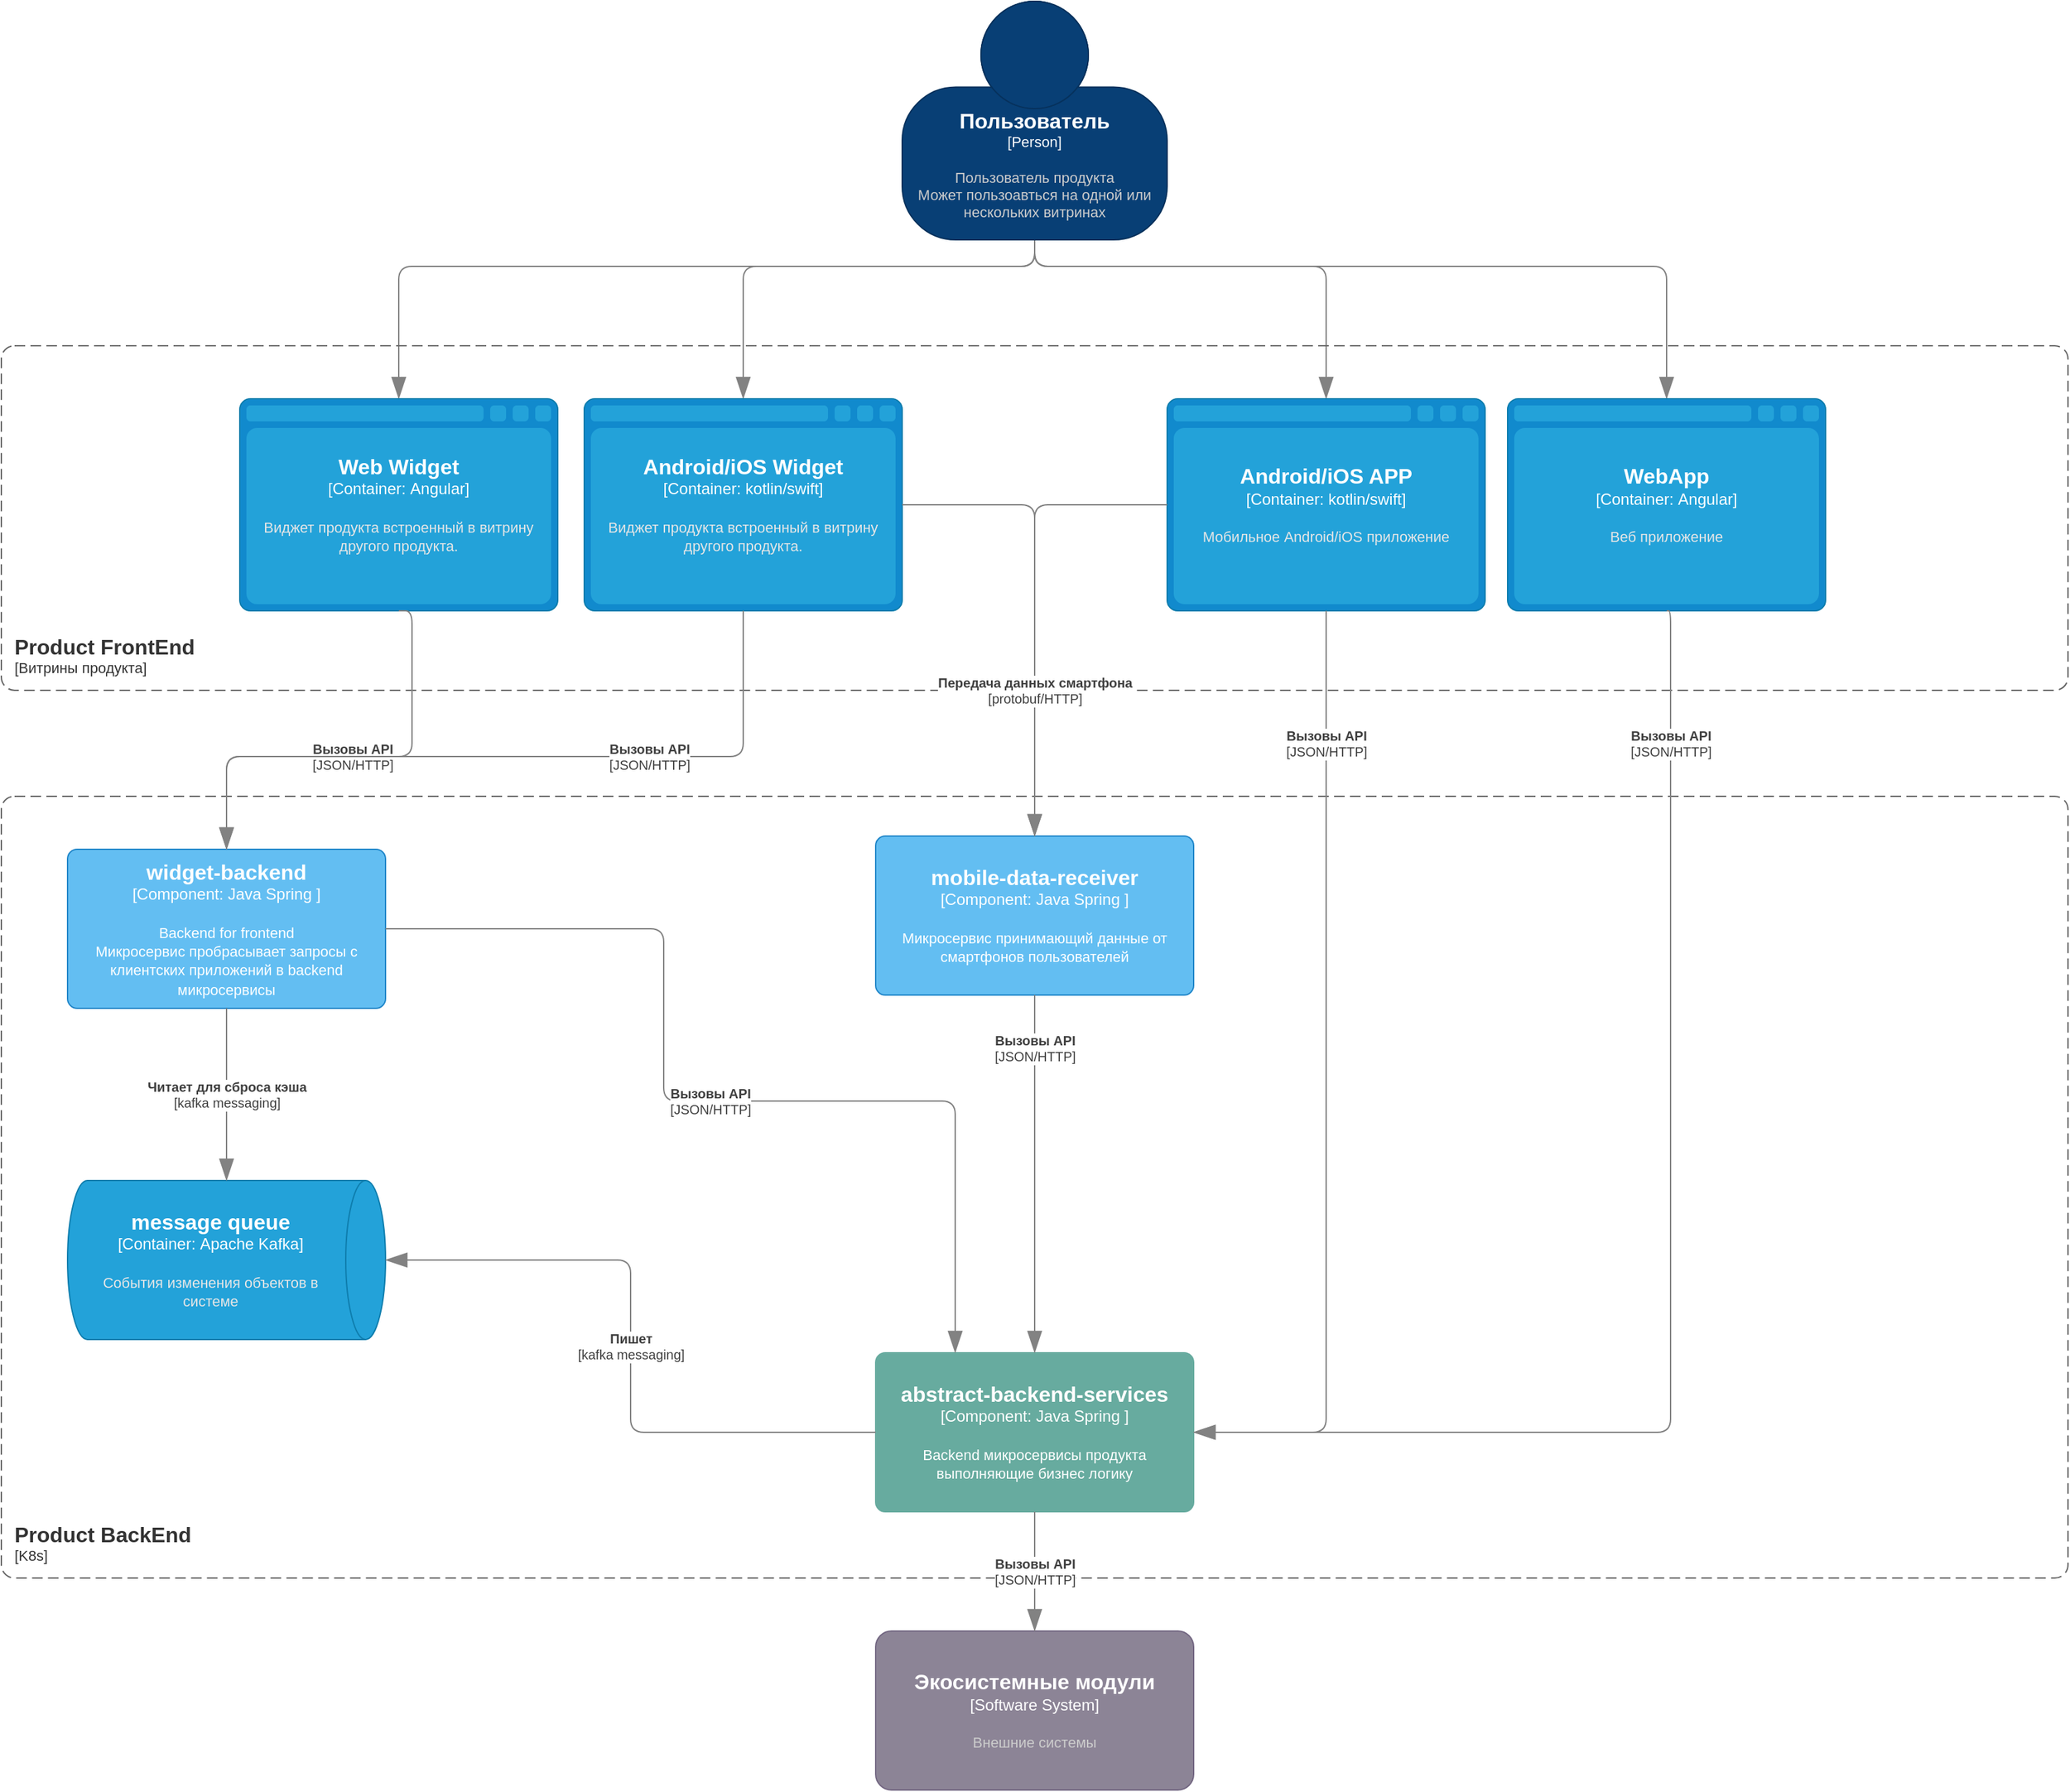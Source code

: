 <mxfile version="21.6.8" type="device">
  <diagram name="Context_as_is" id="deWdifS-rSlo5qUW4Acy">
    <mxGraphModel dx="3131" dy="2498" grid="1" gridSize="10" guides="1" tooltips="1" connect="1" arrows="1" fold="1" page="1" pageScale="1" pageWidth="827" pageHeight="1169" math="0" shadow="0">
      <root>
        <mxCell id="0" />
        <mxCell id="1" parent="0" />
        <mxCell id="duHwAZGzEJbb8djdLz9G-42" style="edgeStyle=orthogonalEdgeStyle;shape=connector;rounded=1;jumpStyle=none;jumpSize=16;orthogonalLoop=1;jettySize=auto;html=1;entryX=0.5;entryY=0;entryDx=0;entryDy=0;entryPerimeter=0;labelBackgroundColor=default;strokeColor=#828282;strokeWidth=1;fontFamily=Helvetica;fontSize=10;fontColor=#404040;endArrow=blockThin;endFill=1;startSize=14;endSize=14;elbow=vertical;" edge="1" parent="1" source="duHwAZGzEJbb8djdLz9G-1" target="duHwAZGzEJbb8djdLz9G-19">
          <mxGeometry relative="1" as="geometry">
            <Array as="points">
              <mxPoint x="470" y="-550" />
              <mxPoint x="-10" y="-550" />
            </Array>
          </mxGeometry>
        </mxCell>
        <mxCell id="duHwAZGzEJbb8djdLz9G-43" style="edgeStyle=orthogonalEdgeStyle;shape=connector;rounded=1;jumpStyle=none;jumpSize=16;orthogonalLoop=1;jettySize=auto;html=1;entryX=0.5;entryY=0;entryDx=0;entryDy=0;entryPerimeter=0;labelBackgroundColor=default;strokeColor=#828282;strokeWidth=1;fontFamily=Helvetica;fontSize=10;fontColor=#404040;endArrow=blockThin;endFill=1;startSize=14;endSize=14;elbow=vertical;" edge="1" parent="1" source="duHwAZGzEJbb8djdLz9G-1" target="duHwAZGzEJbb8djdLz9G-16">
          <mxGeometry relative="1" as="geometry">
            <Array as="points">
              <mxPoint x="470" y="-550" />
              <mxPoint x="250" y="-550" />
            </Array>
          </mxGeometry>
        </mxCell>
        <mxCell id="duHwAZGzEJbb8djdLz9G-45" style="edgeStyle=orthogonalEdgeStyle;shape=connector;rounded=1;jumpStyle=none;jumpSize=16;orthogonalLoop=1;jettySize=auto;html=1;entryX=0.5;entryY=0;entryDx=0;entryDy=0;entryPerimeter=0;labelBackgroundColor=default;strokeColor=#828282;strokeWidth=1;fontFamily=Helvetica;fontSize=10;fontColor=#404040;endArrow=blockThin;endFill=1;startSize=14;endSize=14;elbow=vertical;" edge="1" parent="1" source="duHwAZGzEJbb8djdLz9G-1" target="duHwAZGzEJbb8djdLz9G-4">
          <mxGeometry relative="1" as="geometry">
            <Array as="points">
              <mxPoint x="470" y="-550" />
              <mxPoint x="947" y="-550" />
            </Array>
          </mxGeometry>
        </mxCell>
        <mxCell id="duHwAZGzEJbb8djdLz9G-46" style="edgeStyle=orthogonalEdgeStyle;shape=connector;rounded=1;jumpStyle=none;jumpSize=16;orthogonalLoop=1;jettySize=auto;html=1;entryX=0.5;entryY=0;entryDx=0;entryDy=0;entryPerimeter=0;labelBackgroundColor=default;strokeColor=#828282;strokeWidth=1;fontFamily=Helvetica;fontSize=10;fontColor=#404040;endArrow=blockThin;endFill=1;startSize=14;endSize=14;elbow=vertical;" edge="1" parent="1" source="duHwAZGzEJbb8djdLz9G-1" target="duHwAZGzEJbb8djdLz9G-15">
          <mxGeometry relative="1" as="geometry">
            <Array as="points">
              <mxPoint x="470" y="-550" />
              <mxPoint x="690" y="-550" />
            </Array>
          </mxGeometry>
        </mxCell>
        <object placeholders="1" c4Name="Пользователь" c4Type="Person" c4Description="Пользователь продукта&#xa;Может пользоавться на одной или нескольких витринах" label="&lt;font style=&quot;font-size: 16px&quot;&gt;&lt;b&gt;%c4Name%&lt;/b&gt;&lt;/font&gt;&lt;div&gt;[%c4Type%]&lt;/div&gt;&lt;br&gt;&lt;div&gt;&lt;font style=&quot;font-size: 11px&quot;&gt;&lt;font color=&quot;#cccccc&quot;&gt;%c4Description%&lt;/font&gt;&lt;/div&gt;" id="duHwAZGzEJbb8djdLz9G-1">
          <mxCell style="html=1;fontSize=11;dashed=0;whiteSpace=wrap;fillColor=#083F75;strokeColor=#06315C;fontColor=#ffffff;shape=mxgraph.c4.person2;align=center;metaEdit=1;points=[[0.5,0,0],[1,0.5,0],[1,0.75,0],[0.75,1,0],[0.5,1,0],[0.25,1,0],[0,0.75,0],[0,0.5,0]];resizable=0;" vertex="1" parent="1">
            <mxGeometry x="370" y="-750" width="200" height="180" as="geometry" />
          </mxCell>
        </object>
        <object placeholders="1" c4Name="Экосистемные модули" c4Type="Software System" c4Description="Внешние системы" label="&lt;font style=&quot;font-size: 16px&quot;&gt;&lt;b&gt;%c4Name%&lt;/b&gt;&lt;/font&gt;&lt;div&gt;[%c4Type%]&lt;/div&gt;&lt;br&gt;&lt;div&gt;&lt;font style=&quot;font-size: 11px&quot;&gt;&lt;font color=&quot;#cccccc&quot;&gt;%c4Description%&lt;/font&gt;&lt;/div&gt;" id="duHwAZGzEJbb8djdLz9G-3">
          <mxCell style="rounded=1;whiteSpace=wrap;html=1;labelBackgroundColor=none;fillColor=#8C8496;fontColor=#ffffff;align=center;arcSize=10;strokeColor=#736782;metaEdit=1;resizable=0;points=[[0.25,0,0],[0.5,0,0],[0.75,0,0],[1,0.25,0],[1,0.5,0],[1,0.75,0],[0.75,1,0],[0.5,1,0],[0.25,1,0],[0,0.75,0],[0,0.5,0],[0,0.25,0]];" vertex="1" parent="1">
            <mxGeometry x="350" y="480" width="240" height="120" as="geometry" />
          </mxCell>
        </object>
        <object placeholders="1" c4Type="WebApp" c4Container="Container" c4Technology="Angular" c4Description="Веб приложение" label="&lt;font style=&quot;font-size: 16px&quot;&gt;&lt;b&gt;%c4Type%&lt;/b&gt;&lt;/font&gt;&lt;div&gt;[%c4Container%:&amp;nbsp;%c4Technology%]&lt;/div&gt;&lt;br&gt;&lt;div&gt;&lt;font style=&quot;font-size: 11px&quot;&gt;&lt;font color=&quot;#E6E6E6&quot;&gt;%c4Description%&lt;/font&gt;&lt;/div&gt;" id="duHwAZGzEJbb8djdLz9G-4">
          <mxCell style="shape=mxgraph.c4.webBrowserContainer2;whiteSpace=wrap;html=1;boundedLbl=1;rounded=0;labelBackgroundColor=none;strokeColor=#118ACD;fillColor=#23A2D9;strokeColor=#118ACD;strokeColor2=#0E7DAD;fontSize=12;fontColor=#ffffff;align=center;metaEdit=1;points=[[0.5,0,0],[1,0.25,0],[1,0.5,0],[1,0.75,0],[0.5,1,0],[0,0.75,0],[0,0.5,0],[0,0.25,0]];resizable=0;" vertex="1" parent="1">
            <mxGeometry x="827" y="-450" width="240" height="160" as="geometry" />
          </mxCell>
        </object>
        <object placeholders="1" c4Type="Android/iOS APP" c4Container="Container" c4Technology="kotlin/swift" c4Description="Мобильное Android/iOS приложение" label="&lt;font style=&quot;font-size: 16px&quot;&gt;&lt;b&gt;%c4Type%&lt;/b&gt;&lt;/font&gt;&lt;div&gt;[%c4Container%:&amp;nbsp;%c4Technology%]&lt;/div&gt;&lt;br&gt;&lt;div&gt;&lt;font style=&quot;font-size: 11px&quot;&gt;&lt;font color=&quot;#E6E6E6&quot;&gt;%c4Description%&lt;/font&gt;&lt;/div&gt;" id="duHwAZGzEJbb8djdLz9G-15">
          <mxCell style="shape=mxgraph.c4.webBrowserContainer2;whiteSpace=wrap;html=1;boundedLbl=1;rounded=0;labelBackgroundColor=none;strokeColor=#118ACD;fillColor=#23A2D9;strokeColor=#118ACD;strokeColor2=#0E7DAD;fontSize=12;fontColor=#ffffff;align=center;metaEdit=1;points=[[0.5,0,0],[1,0.25,0],[1,0.5,0],[1,0.75,0],[0.5,1,0],[0,0.75,0],[0,0.5,0],[0,0.25,0]];resizable=0;" vertex="1" parent="1">
            <mxGeometry x="570" y="-450" width="240" height="160" as="geometry" />
          </mxCell>
        </object>
        <object placeholders="1" c4Type="Android/iOS Widget" c4Container="Container" c4Technology="kotlin/swift" c4Description="Виджет продукта встроенный в витрину другого продукта." label="&lt;font style=&quot;font-size: 16px&quot;&gt;&lt;b&gt;%c4Type%&lt;/b&gt;&lt;/font&gt;&lt;div&gt;[%c4Container%:&amp;nbsp;%c4Technology%]&lt;/div&gt;&lt;br&gt;&lt;div&gt;&lt;font style=&quot;font-size: 11px&quot;&gt;&lt;font color=&quot;#E6E6E6&quot;&gt;%c4Description%&lt;/font&gt;&lt;/div&gt;" id="duHwAZGzEJbb8djdLz9G-16">
          <mxCell style="shape=mxgraph.c4.webBrowserContainer2;whiteSpace=wrap;html=1;boundedLbl=1;rounded=0;labelBackgroundColor=none;strokeColor=#118ACD;fillColor=#23A2D9;strokeColor=#118ACD;strokeColor2=#0E7DAD;fontSize=12;fontColor=#ffffff;align=center;metaEdit=1;points=[[0.5,0,0],[1,0.25,0],[1,0.5,0],[1,0.75,0],[0.5,1,0],[0,0.75,0],[0,0.5,0],[0,0.25,0]];resizable=0;" vertex="1" parent="1">
            <mxGeometry x="130" y="-450" width="240" height="160" as="geometry" />
          </mxCell>
        </object>
        <object placeholders="1" c4Type="Web Widget" c4Container="Container" c4Technology="Angular" c4Description="Виджет продукта встроенный в витрину другого продукта." label="&lt;font style=&quot;font-size: 16px&quot;&gt;&lt;b&gt;%c4Type%&lt;/b&gt;&lt;/font&gt;&lt;div&gt;[%c4Container%:&amp;nbsp;%c4Technology%]&lt;/div&gt;&lt;br&gt;&lt;div&gt;&lt;font style=&quot;font-size: 11px&quot;&gt;&lt;font color=&quot;#E6E6E6&quot;&gt;%c4Description%&lt;/font&gt;&lt;/div&gt;" id="duHwAZGzEJbb8djdLz9G-19">
          <mxCell style="shape=mxgraph.c4.webBrowserContainer2;whiteSpace=wrap;html=1;boundedLbl=1;rounded=0;labelBackgroundColor=none;strokeColor=#118ACD;fillColor=#23A2D9;strokeColor=#118ACD;strokeColor2=#0E7DAD;fontSize=12;fontColor=#ffffff;align=center;metaEdit=1;points=[[0.5,0,0],[1,0.25,0],[1,0.5,0],[1,0.75,0],[0.5,1,0],[0,0.75,0],[0,0.5,0],[0,0.25,0]];resizable=0;" vertex="1" parent="1">
            <mxGeometry x="-130" y="-450" width="240" height="160" as="geometry" />
          </mxCell>
        </object>
        <object placeholders="1" c4Name="Product BackEnd" c4Type="SystemScopeBoundary" c4Application="K8s" label="&lt;font style=&quot;font-size: 16px&quot;&gt;&lt;b&gt;&lt;div style=&quot;text-align: left&quot;&gt;%c4Name%&lt;/div&gt;&lt;/b&gt;&lt;/font&gt;&lt;div style=&quot;text-align: left&quot;&gt;[%c4Application%]&lt;/div&gt;" id="duHwAZGzEJbb8djdLz9G-20">
          <mxCell style="rounded=1;fontSize=11;whiteSpace=wrap;html=1;dashed=1;arcSize=20;fillColor=none;strokeColor=#666666;fontColor=#333333;labelBackgroundColor=none;align=left;verticalAlign=bottom;labelBorderColor=none;spacingTop=0;spacing=10;dashPattern=8 4;metaEdit=1;rotatable=0;perimeter=rectanglePerimeter;noLabel=0;labelPadding=0;allowArrows=0;connectable=0;expand=0;recursiveResize=0;editable=1;pointerEvents=0;absoluteArcSize=1;points=[[0.25,0,0],[0.5,0,0],[0.75,0,0],[1,0.25,0],[1,0.5,0],[1,0.75,0],[0.75,1,0],[0.5,1,0],[0.25,1,0],[0,0.75,0],[0,0.5,0],[0,0.25,0]];" vertex="1" parent="1">
            <mxGeometry x="-310" y="-150" width="1560" height="590" as="geometry" />
          </mxCell>
        </object>
        <object placeholders="1" c4Name="abstract-backend-services" c4Type="Component" c4Technology="Java Spring " c4Description="Backend микросервисы продукта выполняющие бизнес логику" label="&lt;font style=&quot;font-size: 16px&quot;&gt;&lt;b&gt;%c4Name%&lt;/b&gt;&lt;/font&gt;&lt;div&gt;[%c4Type%: %c4Technology%]&lt;/div&gt;&lt;br&gt;&lt;div&gt;&lt;font style=&quot;font-size: 11px&quot;&gt;%c4Description%&lt;/font&gt;&lt;/div&gt;" id="duHwAZGzEJbb8djdLz9G-22">
          <mxCell style="rounded=1;whiteSpace=wrap;html=1;labelBackgroundColor=none;fillColor=#67AB9F;fontColor=#ffffff;align=center;arcSize=6;strokeColor=#67AB9F;metaEdit=1;resizable=0;points=[[0.25,0,0],[0.5,0,0],[0.75,0,0],[1,0.25,0],[1,0.5,0],[1,0.75,0],[0.75,1,0],[0.5,1,0],[0.25,1,0],[0,0.75,0],[0,0.5,0],[0,0.25,0]];" vertex="1" parent="1">
            <mxGeometry x="350" y="270" width="240" height="120" as="geometry" />
          </mxCell>
        </object>
        <object placeholders="1" c4Name="widget-backend" c4Type="Component" c4Technology="Java Spring " c4Description="Backend for frontend &#xa;Микросервис пробрасывает запросы с клиентских приложений в backend микросервисы" label="&lt;font style=&quot;font-size: 16px&quot;&gt;&lt;b&gt;%c4Name%&lt;/b&gt;&lt;/font&gt;&lt;div&gt;[%c4Type%: %c4Technology%]&lt;/div&gt;&lt;br&gt;&lt;div&gt;&lt;font style=&quot;font-size: 11px&quot;&gt;%c4Description%&lt;/font&gt;&lt;/div&gt;" id="duHwAZGzEJbb8djdLz9G-24">
          <mxCell style="rounded=1;whiteSpace=wrap;html=1;labelBackgroundColor=none;fillColor=#63BEF2;fontColor=#ffffff;align=center;arcSize=6;strokeColor=#2086C9;metaEdit=1;resizable=0;points=[[0.25,0,0],[0.5,0,0],[0.75,0,0],[1,0.25,0],[1,0.5,0],[1,0.75,0],[0.75,1,0],[0.5,1,0],[0.25,1,0],[0,0.75,0],[0,0.5,0],[0,0.25,0]];" vertex="1" parent="1">
            <mxGeometry x="-260" y="-110" width="240" height="120" as="geometry" />
          </mxCell>
        </object>
        <object placeholders="1" c4Name="Product FrontEnd" c4Type="SystemScopeBoundary" c4Application="Витрины продукта" label="&lt;font style=&quot;font-size: 16px&quot;&gt;&lt;b&gt;&lt;div style=&quot;text-align: left&quot;&gt;%c4Name%&lt;/div&gt;&lt;/b&gt;&lt;/font&gt;&lt;div style=&quot;text-align: left&quot;&gt;[%c4Application%]&lt;/div&gt;" id="duHwAZGzEJbb8djdLz9G-25">
          <mxCell style="rounded=1;fontSize=11;whiteSpace=wrap;html=1;dashed=1;arcSize=20;fillColor=none;strokeColor=#666666;fontColor=#333333;labelBackgroundColor=none;align=left;verticalAlign=bottom;labelBorderColor=none;spacingTop=0;spacing=10;dashPattern=8 4;metaEdit=1;rotatable=0;perimeter=rectanglePerimeter;noLabel=0;labelPadding=0;allowArrows=0;connectable=0;expand=0;recursiveResize=0;editable=1;pointerEvents=0;absoluteArcSize=1;points=[[0.25,0,0],[0.5,0,0],[0.75,0,0],[1,0.25,0],[1,0.5,0],[1,0.75,0],[0.75,1,0],[0.5,1,0],[0.25,1,0],[0,0.75,0],[0,0.5,0],[0,0.25,0]];" vertex="1" parent="1">
            <mxGeometry x="-310" y="-490" width="1560" height="260" as="geometry" />
          </mxCell>
        </object>
        <object placeholders="1" c4Type="Relationship" c4Technology="JSON/HTTP" c4Description="Вызовы API" label="&lt;div style=&quot;text-align: left&quot;&gt;&lt;div style=&quot;text-align: center&quot;&gt;&lt;b&gt;%c4Description%&lt;/b&gt;&lt;/div&gt;&lt;div style=&quot;text-align: center&quot;&gt;[%c4Technology%]&lt;/div&gt;&lt;/div&gt;" id="duHwAZGzEJbb8djdLz9G-29">
          <mxCell style="endArrow=blockThin;html=1;fontSize=10;fontColor=#404040;strokeWidth=1;endFill=1;strokeColor=#828282;elbow=vertical;metaEdit=1;endSize=14;startSize=14;jumpStyle=none;jumpSize=16;edgeStyle=orthogonalEdgeStyle;exitX=0.5;exitY=1;exitDx=0;exitDy=0;exitPerimeter=0;entryX=0.5;entryY=0;entryDx=0;entryDy=0;entryPerimeter=0;rounded=1;" edge="1" parent="1" source="duHwAZGzEJbb8djdLz9G-19" target="duHwAZGzEJbb8djdLz9G-24">
            <mxGeometry width="240" relative="1" as="geometry">
              <mxPoint x="-90" y="-170" as="sourcePoint" />
              <mxPoint x="150" y="-170" as="targetPoint" />
              <Array as="points">
                <mxPoint y="-180" />
                <mxPoint x="-140" y="-180" />
              </Array>
            </mxGeometry>
          </mxCell>
        </object>
        <object placeholders="1" c4Type="Relationship" c4Technology="JSON/HTTP" c4Description="Вызовы API" label="&lt;div style=&quot;text-align: left&quot;&gt;&lt;div style=&quot;text-align: center&quot;&gt;&lt;b&gt;%c4Description%&lt;/b&gt;&lt;/div&gt;&lt;div style=&quot;text-align: center&quot;&gt;[%c4Technology%]&lt;/div&gt;&lt;/div&gt;" id="duHwAZGzEJbb8djdLz9G-32">
          <mxCell style="endArrow=blockThin;html=1;fontSize=10;fontColor=#404040;strokeWidth=1;endFill=1;strokeColor=#828282;elbow=vertical;metaEdit=1;endSize=14;startSize=14;jumpStyle=none;jumpSize=16;edgeStyle=orthogonalEdgeStyle;exitX=0.5;exitY=1;exitDx=0;exitDy=0;exitPerimeter=0;rounded=1;entryX=0.5;entryY=0;entryDx=0;entryDy=0;entryPerimeter=0;" edge="1" parent="1" source="duHwAZGzEJbb8djdLz9G-16" target="duHwAZGzEJbb8djdLz9G-24">
            <mxGeometry x="-0.364" width="240" relative="1" as="geometry">
              <mxPoint x="100" y="-190" as="sourcePoint" />
              <mxPoint x="510" y="-190" as="targetPoint" />
              <Array as="points">
                <mxPoint x="250" y="-180" />
                <mxPoint x="-140" y="-180" />
              </Array>
              <mxPoint as="offset" />
            </mxGeometry>
          </mxCell>
        </object>
        <object placeholders="1" c4Type="Relationship" c4Technology="JSON/HTTP" c4Description="Вызовы API" label="&lt;div style=&quot;text-align: left&quot;&gt;&lt;div style=&quot;text-align: center&quot;&gt;&lt;b&gt;%c4Description%&lt;/b&gt;&lt;/div&gt;&lt;div style=&quot;text-align: center&quot;&gt;[%c4Technology%]&lt;/div&gt;&lt;/div&gt;" id="duHwAZGzEJbb8djdLz9G-35">
          <mxCell style="endArrow=blockThin;html=1;fontSize=10;fontColor=#404040;strokeWidth=1;endFill=1;strokeColor=#828282;elbow=vertical;metaEdit=1;endSize=14;startSize=14;jumpStyle=none;jumpSize=16;edgeStyle=orthogonalEdgeStyle;rounded=1;entryX=0.25;entryY=0;entryDx=0;entryDy=0;entryPerimeter=0;exitX=1;exitY=0.5;exitDx=0;exitDy=0;exitPerimeter=0;" edge="1" parent="1" source="duHwAZGzEJbb8djdLz9G-24" target="duHwAZGzEJbb8djdLz9G-22">
            <mxGeometry width="240" relative="1" as="geometry">
              <mxPoint x="-70" y="40" as="sourcePoint" />
              <mxPoint x="-90" y="280" as="targetPoint" />
              <Array as="points">
                <mxPoint x="190" y="-50" />
                <mxPoint x="190" y="80" />
                <mxPoint x="410" y="80" />
              </Array>
            </mxGeometry>
          </mxCell>
        </object>
        <object placeholders="1" c4Type="message queue" c4Container="Container" c4Technology="Apache Kafka" c4Description="События изменения объектов в системе" label="&lt;font style=&quot;font-size: 16px&quot;&gt;&lt;b&gt;%c4Type%&lt;/b&gt;&lt;/font&gt;&lt;div&gt;[%c4Container%:&amp;nbsp;%c4Technology%]&lt;/div&gt;&lt;br&gt;&lt;div&gt;&lt;font style=&quot;font-size: 11px&quot;&gt;&lt;font color=&quot;#E6E6E6&quot;&gt;%c4Description%&lt;/font&gt;&lt;/div&gt;" id="duHwAZGzEJbb8djdLz9G-37">
          <mxCell style="shape=cylinder3;size=15;direction=south;whiteSpace=wrap;html=1;boundedLbl=1;rounded=0;labelBackgroundColor=none;fillColor=#23A2D9;fontSize=12;fontColor=#ffffff;align=center;strokeColor=#0E7DAD;metaEdit=1;points=[[0.5,0,0],[1,0.25,0],[1,0.5,0],[1,0.75,0],[0.5,1,0],[0,0.75,0],[0,0.5,0],[0,0.25,0]];resizable=0;fontFamily=Helvetica;" vertex="1" parent="1">
            <mxGeometry x="-260" y="140" width="240" height="120" as="geometry" />
          </mxCell>
        </object>
        <object placeholders="1" c4Type="Relationship" c4Technology="kafka messaging" c4Description="Пишет" label="&lt;div style=&quot;text-align: left&quot;&gt;&lt;div style=&quot;text-align: center&quot;&gt;&lt;b&gt;%c4Description%&lt;/b&gt;&lt;/div&gt;&lt;div style=&quot;text-align: center&quot;&gt;[%c4Technology%]&lt;/div&gt;&lt;/div&gt;" id="duHwAZGzEJbb8djdLz9G-39">
          <mxCell style="endArrow=blockThin;html=1;fontSize=10;fontColor=#404040;strokeWidth=1;endFill=1;strokeColor=#828282;elbow=vertical;metaEdit=1;endSize=14;startSize=14;jumpStyle=none;jumpSize=16;edgeStyle=orthogonalEdgeStyle;rounded=1;entryX=0.5;entryY=0;entryDx=0;entryDy=0;entryPerimeter=0;exitX=0;exitY=0.5;exitDx=0;exitDy=0;exitPerimeter=0;" edge="1" parent="1" source="duHwAZGzEJbb8djdLz9G-22" target="duHwAZGzEJbb8djdLz9G-37">
            <mxGeometry width="240" relative="1" as="geometry">
              <mxPoint x="-10" y="-40" as="sourcePoint" />
              <mxPoint x="260" y="100" as="targetPoint" />
            </mxGeometry>
          </mxCell>
        </object>
        <object placeholders="1" c4Type="Relationship" c4Technology="kafka messaging" c4Description="Читает для сброса кэша" label="&lt;div style=&quot;text-align: left&quot;&gt;&lt;div style=&quot;text-align: center&quot;&gt;&lt;b&gt;%c4Description%&lt;/b&gt;&lt;/div&gt;&lt;div style=&quot;text-align: center&quot;&gt;[%c4Technology%]&lt;/div&gt;&lt;/div&gt;" id="duHwAZGzEJbb8djdLz9G-40">
          <mxCell style="endArrow=blockThin;html=1;fontSize=10;fontColor=#404040;strokeWidth=1;endFill=1;strokeColor=#828282;elbow=vertical;metaEdit=1;endSize=14;startSize=14;jumpStyle=none;jumpSize=16;edgeStyle=orthogonalEdgeStyle;rounded=1;entryX=0;entryY=0.5;entryDx=0;entryDy=0;entryPerimeter=0;exitX=0.5;exitY=1;exitDx=0;exitDy=0;exitPerimeter=0;" edge="1" parent="1" source="duHwAZGzEJbb8djdLz9G-24" target="duHwAZGzEJbb8djdLz9G-37">
            <mxGeometry width="240" relative="1" as="geometry">
              <mxPoint x="-87" y="280" as="sourcePoint" />
              <mxPoint x="183" y="420" as="targetPoint" />
              <mxPoint as="offset" />
            </mxGeometry>
          </mxCell>
        </object>
        <object placeholders="1" c4Type="Relationship" c4Technology="JSON/HTTP" c4Description="Вызовы API" label="&lt;div style=&quot;text-align: left&quot;&gt;&lt;div style=&quot;text-align: center&quot;&gt;&lt;b&gt;%c4Description%&lt;/b&gt;&lt;/div&gt;&lt;div style=&quot;text-align: center&quot;&gt;[%c4Technology%]&lt;/div&gt;&lt;/div&gt;" id="duHwAZGzEJbb8djdLz9G-41">
          <mxCell style="endArrow=blockThin;html=1;fontSize=10;fontColor=#404040;strokeWidth=1;endFill=1;strokeColor=#828282;elbow=vertical;metaEdit=1;endSize=14;startSize=14;jumpStyle=none;jumpSize=16;edgeStyle=orthogonalEdgeStyle;rounded=1;entryX=0.5;entryY=0;entryDx=0;entryDy=0;entryPerimeter=0;exitX=0.5;exitY=1;exitDx=0;exitDy=0;exitPerimeter=0;" edge="1" parent="1" source="duHwAZGzEJbb8djdLz9G-22" target="duHwAZGzEJbb8djdLz9G-3">
            <mxGeometry width="240" relative="1" as="geometry">
              <mxPoint x="780" y="210" as="sourcePoint" />
              <mxPoint x="1050" y="400" as="targetPoint" />
            </mxGeometry>
          </mxCell>
        </object>
        <object placeholders="1" c4Type="Relationship" c4Technology="JSON/HTTP" c4Description="Вызовы API" label="&lt;div style=&quot;text-align: left&quot;&gt;&lt;div style=&quot;text-align: center&quot;&gt;&lt;b&gt;%c4Description%&lt;/b&gt;&lt;/div&gt;&lt;div style=&quot;text-align: center&quot;&gt;[%c4Technology%]&lt;/div&gt;&lt;/div&gt;" id="duHwAZGzEJbb8djdLz9G-48">
          <mxCell style="endArrow=blockThin;html=1;fontSize=10;fontColor=#404040;strokeWidth=1;endFill=1;strokeColor=#828282;elbow=vertical;metaEdit=1;endSize=14;startSize=14;jumpStyle=none;jumpSize=16;edgeStyle=orthogonalEdgeStyle;exitX=0.5;exitY=1;exitDx=0;exitDy=0;exitPerimeter=0;entryX=1;entryY=0.5;entryDx=0;entryDy=0;entryPerimeter=0;rounded=1;" edge="1" parent="1" source="duHwAZGzEJbb8djdLz9G-4" target="duHwAZGzEJbb8djdLz9G-22">
            <mxGeometry x="-0.79" width="240" relative="1" as="geometry">
              <mxPoint x="610" y="-80" as="sourcePoint" />
              <mxPoint x="860" y="140" as="targetPoint" />
              <Array as="points">
                <mxPoint x="950" y="-290" />
                <mxPoint x="950" y="330" />
              </Array>
              <mxPoint as="offset" />
            </mxGeometry>
          </mxCell>
        </object>
        <object placeholders="1" c4Type="Relationship" c4Technology="JSON/HTTP" c4Description="Вызовы API" label="&lt;div style=&quot;text-align: left&quot;&gt;&lt;div style=&quot;text-align: center&quot;&gt;&lt;b&gt;%c4Description%&lt;/b&gt;&lt;/div&gt;&lt;div style=&quot;text-align: center&quot;&gt;[%c4Technology%]&lt;/div&gt;&lt;/div&gt;" id="duHwAZGzEJbb8djdLz9G-49">
          <mxCell style="endArrow=blockThin;html=1;fontSize=10;fontColor=#404040;strokeWidth=1;endFill=1;strokeColor=#828282;elbow=vertical;metaEdit=1;endSize=14;startSize=14;jumpStyle=none;jumpSize=16;edgeStyle=orthogonalEdgeStyle;exitX=0.5;exitY=1;exitDx=0;exitDy=0;exitPerimeter=0;rounded=1;entryX=1;entryY=0.5;entryDx=0;entryDy=0;entryPerimeter=0;" edge="1" parent="1" source="duHwAZGzEJbb8djdLz9G-15" target="duHwAZGzEJbb8djdLz9G-22">
            <mxGeometry x="-0.722" width="240" relative="1" as="geometry">
              <mxPoint x="860" y="-80" as="sourcePoint" />
              <mxPoint x="860" y="140" as="targetPoint" />
              <mxPoint as="offset" />
            </mxGeometry>
          </mxCell>
        </object>
        <object placeholders="1" c4Name="mobile-data-receiver" c4Type="Component" c4Technology="Java Spring " c4Description="Микросервис принимающий данные от смартфонов пользователей" label="&lt;font style=&quot;font-size: 16px&quot;&gt;&lt;b&gt;%c4Name%&lt;/b&gt;&lt;/font&gt;&lt;div&gt;[%c4Type%: %c4Technology%]&lt;/div&gt;&lt;br&gt;&lt;div&gt;&lt;font style=&quot;font-size: 11px&quot;&gt;%c4Description%&lt;/font&gt;&lt;/div&gt;" id="duHwAZGzEJbb8djdLz9G-51">
          <mxCell style="rounded=1;whiteSpace=wrap;html=1;labelBackgroundColor=none;fillColor=#63BEF2;fontColor=#ffffff;align=center;arcSize=6;strokeColor=#2086C9;metaEdit=1;resizable=0;points=[[0.25,0,0],[0.5,0,0],[0.75,0,0],[1,0.25,0],[1,0.5,0],[1,0.75,0],[0.75,1,0],[0.5,1,0],[0.25,1,0],[0,0.75,0],[0,0.5,0],[0,0.25,0]];" vertex="1" parent="1">
            <mxGeometry x="350" y="-120" width="240" height="120" as="geometry" />
          </mxCell>
        </object>
        <object placeholders="1" c4Type="Relationship" c4Technology="protobuf/HTTP" c4Description="Передача данных смартфона" label="&lt;div style=&quot;text-align: left&quot;&gt;&lt;div style=&quot;text-align: center&quot;&gt;&lt;b&gt;%c4Description%&lt;/b&gt;&lt;/div&gt;&lt;div style=&quot;text-align: center&quot;&gt;[%c4Technology%]&lt;/div&gt;&lt;/div&gt;" id="duHwAZGzEJbb8djdLz9G-57">
          <mxCell style="endArrow=blockThin;html=1;fontSize=10;fontColor=#404040;strokeWidth=1;endFill=1;strokeColor=#828282;elbow=vertical;metaEdit=1;endSize=14;startSize=14;jumpStyle=none;jumpSize=16;edgeStyle=orthogonalEdgeStyle;exitX=1;exitY=0.5;exitDx=0;exitDy=0;exitPerimeter=0;rounded=1;entryX=0.5;entryY=0;entryDx=0;entryDy=0;entryPerimeter=0;" edge="1" parent="1" source="duHwAZGzEJbb8djdLz9G-16" target="duHwAZGzEJbb8djdLz9G-51">
            <mxGeometry x="0.368" width="240" relative="1" as="geometry">
              <mxPoint x="260" y="-280" as="sourcePoint" />
              <mxPoint x="-130" y="60" as="targetPoint" />
              <Array as="points">
                <mxPoint x="470" y="-370" />
              </Array>
              <mxPoint as="offset" />
            </mxGeometry>
          </mxCell>
        </object>
        <object placeholders="1" c4Type="Relationship" c4Technology="protobuf/HTTP" c4Description="Передача данных смартфона" label="&lt;div style=&quot;text-align: left&quot;&gt;&lt;div style=&quot;text-align: center&quot;&gt;&lt;b&gt;%c4Description%&lt;/b&gt;&lt;/div&gt;&lt;div style=&quot;text-align: center&quot;&gt;[%c4Technology%]&lt;/div&gt;&lt;/div&gt;" id="duHwAZGzEJbb8djdLz9G-58">
          <mxCell style="endArrow=blockThin;html=1;fontSize=10;fontColor=#404040;strokeWidth=1;endFill=1;strokeColor=#828282;elbow=vertical;metaEdit=1;endSize=14;startSize=14;jumpStyle=none;jumpSize=16;edgeStyle=orthogonalEdgeStyle;exitX=0;exitY=0.5;exitDx=0;exitDy=0;exitPerimeter=0;rounded=1;entryX=0.5;entryY=0;entryDx=0;entryDy=0;entryPerimeter=0;" edge="1" parent="1" source="duHwAZGzEJbb8djdLz9G-15" target="duHwAZGzEJbb8djdLz9G-51">
            <mxGeometry x="0.368" width="240" relative="1" as="geometry">
              <mxPoint x="380" y="-360" as="sourcePoint" />
              <mxPoint x="480" y="-110" as="targetPoint" />
              <Array as="points">
                <mxPoint x="470" y="-370" />
              </Array>
              <mxPoint as="offset" />
            </mxGeometry>
          </mxCell>
        </object>
        <object placeholders="1" c4Type="Relationship" c4Technology="JSON/HTTP" c4Description="Вызовы API" label="&lt;div style=&quot;text-align: left&quot;&gt;&lt;div style=&quot;text-align: center&quot;&gt;&lt;b&gt;%c4Description%&lt;/b&gt;&lt;/div&gt;&lt;div style=&quot;text-align: center&quot;&gt;[%c4Technology%]&lt;/div&gt;&lt;/div&gt;" id="duHwAZGzEJbb8djdLz9G-61">
          <mxCell style="endArrow=blockThin;html=1;fontSize=10;fontColor=#404040;strokeWidth=1;endFill=1;strokeColor=#828282;elbow=vertical;metaEdit=1;endSize=14;startSize=14;jumpStyle=none;jumpSize=16;edgeStyle=orthogonalEdgeStyle;exitX=0.5;exitY=1;exitDx=0;exitDy=0;exitPerimeter=0;rounded=1;entryX=0.5;entryY=0;entryDx=0;entryDy=0;entryPerimeter=0;" edge="1" parent="1" source="duHwAZGzEJbb8djdLz9G-51" target="duHwAZGzEJbb8djdLz9G-22">
            <mxGeometry x="-0.704" width="240" relative="1" as="geometry">
              <mxPoint x="550" y="100" as="sourcePoint" />
              <mxPoint x="470" y="210" as="targetPoint" />
              <mxPoint as="offset" />
            </mxGeometry>
          </mxCell>
        </object>
      </root>
    </mxGraphModel>
  </diagram>
</mxfile>

